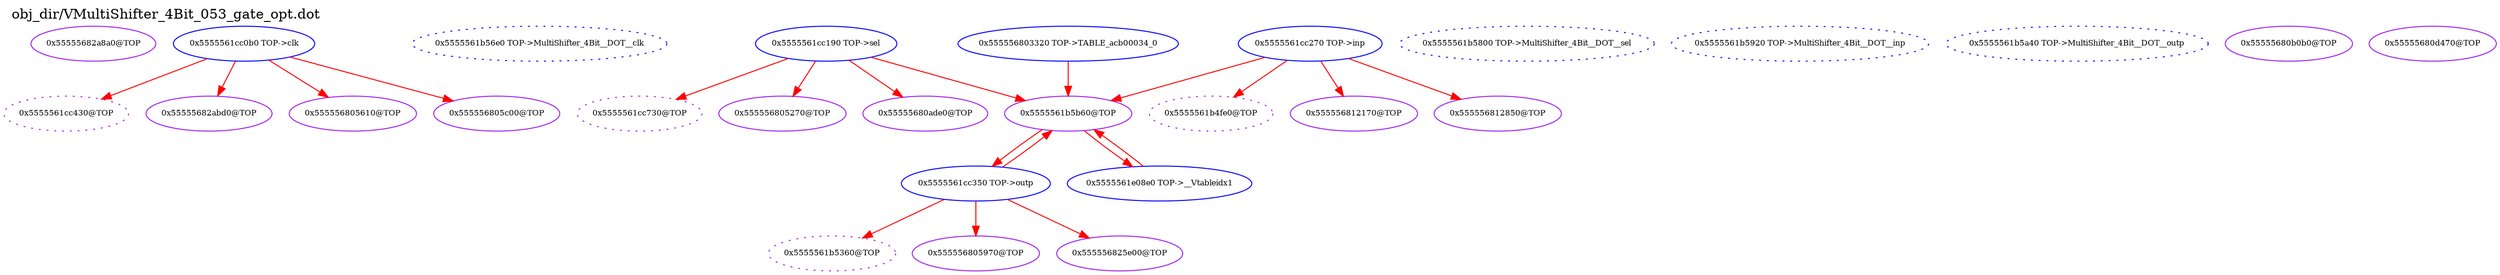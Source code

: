 digraph v3graph {
	graph	[label="obj_dir/VMultiShifter_4Bit_053_gate_opt.dot",
		 labelloc=t, labeljust=l,
		 //size="7.5,10",
		 rankdir=TB];
	n0	[fontsize=8 label="0x55555682a8a0@TOP", color=purple];
	n1	[fontsize=8 label="0x5555561cc430@TOP", color=purple, style=dotted];
	n2	[fontsize=8 label="0x5555561cc0b0 TOP->clk", color=blue];
	n3	[fontsize=8 label="0x5555561b56e0 TOP->MultiShifter_4Bit__DOT__clk", color=blue, style=dotted];
	n4	[fontsize=8 label="0x5555561cc730@TOP", color=purple, style=dotted];
	n5	[fontsize=8 label="0x5555561cc190 TOP->sel", color=blue];
	n6	[fontsize=8 label="0x5555561b5800 TOP->MultiShifter_4Bit__DOT__sel", color=blue, style=dotted];
	n7	[fontsize=8 label="0x5555561b4fe0@TOP", color=purple, style=dotted];
	n8	[fontsize=8 label="0x5555561cc270 TOP->inp", color=blue];
	n9	[fontsize=8 label="0x5555561b5920 TOP->MultiShifter_4Bit__DOT__inp", color=blue, style=dotted];
	n10	[fontsize=8 label="0x5555561b5360@TOP", color=purple, style=dotted];
	n11	[fontsize=8 label="0x5555561cc350 TOP->outp", color=blue];
	n12	[fontsize=8 label="0x5555561b5a40 TOP->MultiShifter_4Bit__DOT__outp", color=blue, style=dotted];
	n13	[fontsize=8 label="0x55555682abd0@TOP", color=purple];
	n14	[fontsize=8 label="0x5555561b5b60@TOP", color=purple];
	n15	[fontsize=8 label="0x5555561e08e0 TOP->__Vtableidx1", color=blue];
	n16	[fontsize=8 label="0x555556803320 TOP->TABLE_acb00034_0", color=blue];
	n17	[fontsize=8 label="0x55555680b0b0@TOP", color=purple];
	n18	[fontsize=8 label="0x55555680d470@TOP", color=purple];
	n19	[fontsize=8 label="0x555556805610@TOP", color=purple];
	n20	[fontsize=8 label="0x555556805270@TOP", color=purple];
	n21	[fontsize=8 label="0x555556812170@TOP", color=purple];
	n22	[fontsize=8 label="0x555556805970@TOP", color=purple];
	n23	[fontsize=8 label="0x555556805c00@TOP", color=purple];
	n24	[fontsize=8 label="0x55555680ade0@TOP", color=purple];
	n25	[fontsize=8 label="0x555556812850@TOP", color=purple];
	n26	[fontsize=8 label="0x555556825e00@TOP", color=purple];
	n2 -> n1 [fontsize=8 label="" weight=1 color=red];
	n2 -> n13 [fontsize=8 label="" weight=1 color=red];
	n2 -> n19 [fontsize=8 label="" weight=1 color=red];
	n2 -> n23 [fontsize=8 label="" weight=1 color=red];
	n5 -> n4 [fontsize=8 label="" weight=1 color=red];
	n5 -> n14 [fontsize=8 label="" weight=1 color=red];
	n5 -> n20 [fontsize=8 label="" weight=1 color=red];
	n5 -> n24 [fontsize=8 label="" weight=1 color=red];
	n8 -> n7 [fontsize=8 label="" weight=1 color=red];
	n8 -> n14 [fontsize=8 label="" weight=1 color=red];
	n8 -> n21 [fontsize=8 label="" weight=1 color=red];
	n8 -> n25 [fontsize=8 label="" weight=1 color=red];
	n11 -> n10 [fontsize=8 label="" weight=1 color=red];
	n11 -> n14 [fontsize=8 label="" weight=1 color=red];
	n11 -> n22 [fontsize=8 label="" weight=1 color=red];
	n11 -> n26 [fontsize=8 label="" weight=1 color=red];
	n14 -> n15 [fontsize=8 label="" weight=1 color=red];
	n14 -> n11 [fontsize=8 label="" weight=1 color=red];
	n15 -> n14 [fontsize=8 label="" weight=1 color=red];
	n16 -> n14 [fontsize=8 label="" weight=1 color=red];
}
